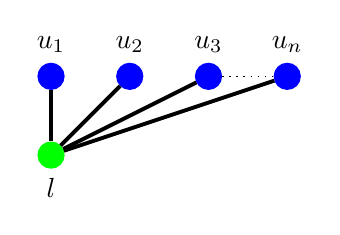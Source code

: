 	\begin{tikzpicture}
	\node[shape=circle,draw=blue,fill=blue,label=above:$u_1$] (u1) {};
	\node[shape=circle,draw=blue,fill=blue,label=above:$u_2$] (u2) [right of=u1] {};
	\node[shape=circle,draw=blue,fill=blue,label=above:$u_3$] (u3) [right of=u2] {};
	\node[shape=circle,draw=blue,fill=blue,label=above:$u_n$] (un) [right of=u3] {};
	\node[shape=circle,draw=green,fill=green,label=below:$l$] (l) [midway, below of=u2] {};

	\draw (u1) [line width=0.5mm] -- (l);
	\draw (u2) [line width=0.5mm] -- (l);
	\draw (u3) [line width=0.5mm] -- (l);
	\draw (un) [line width=0.5mm] -- (l);
	\draw (u3) [dotted,line width=0.2mm] -- (un);
	\end{tikzpicture}
